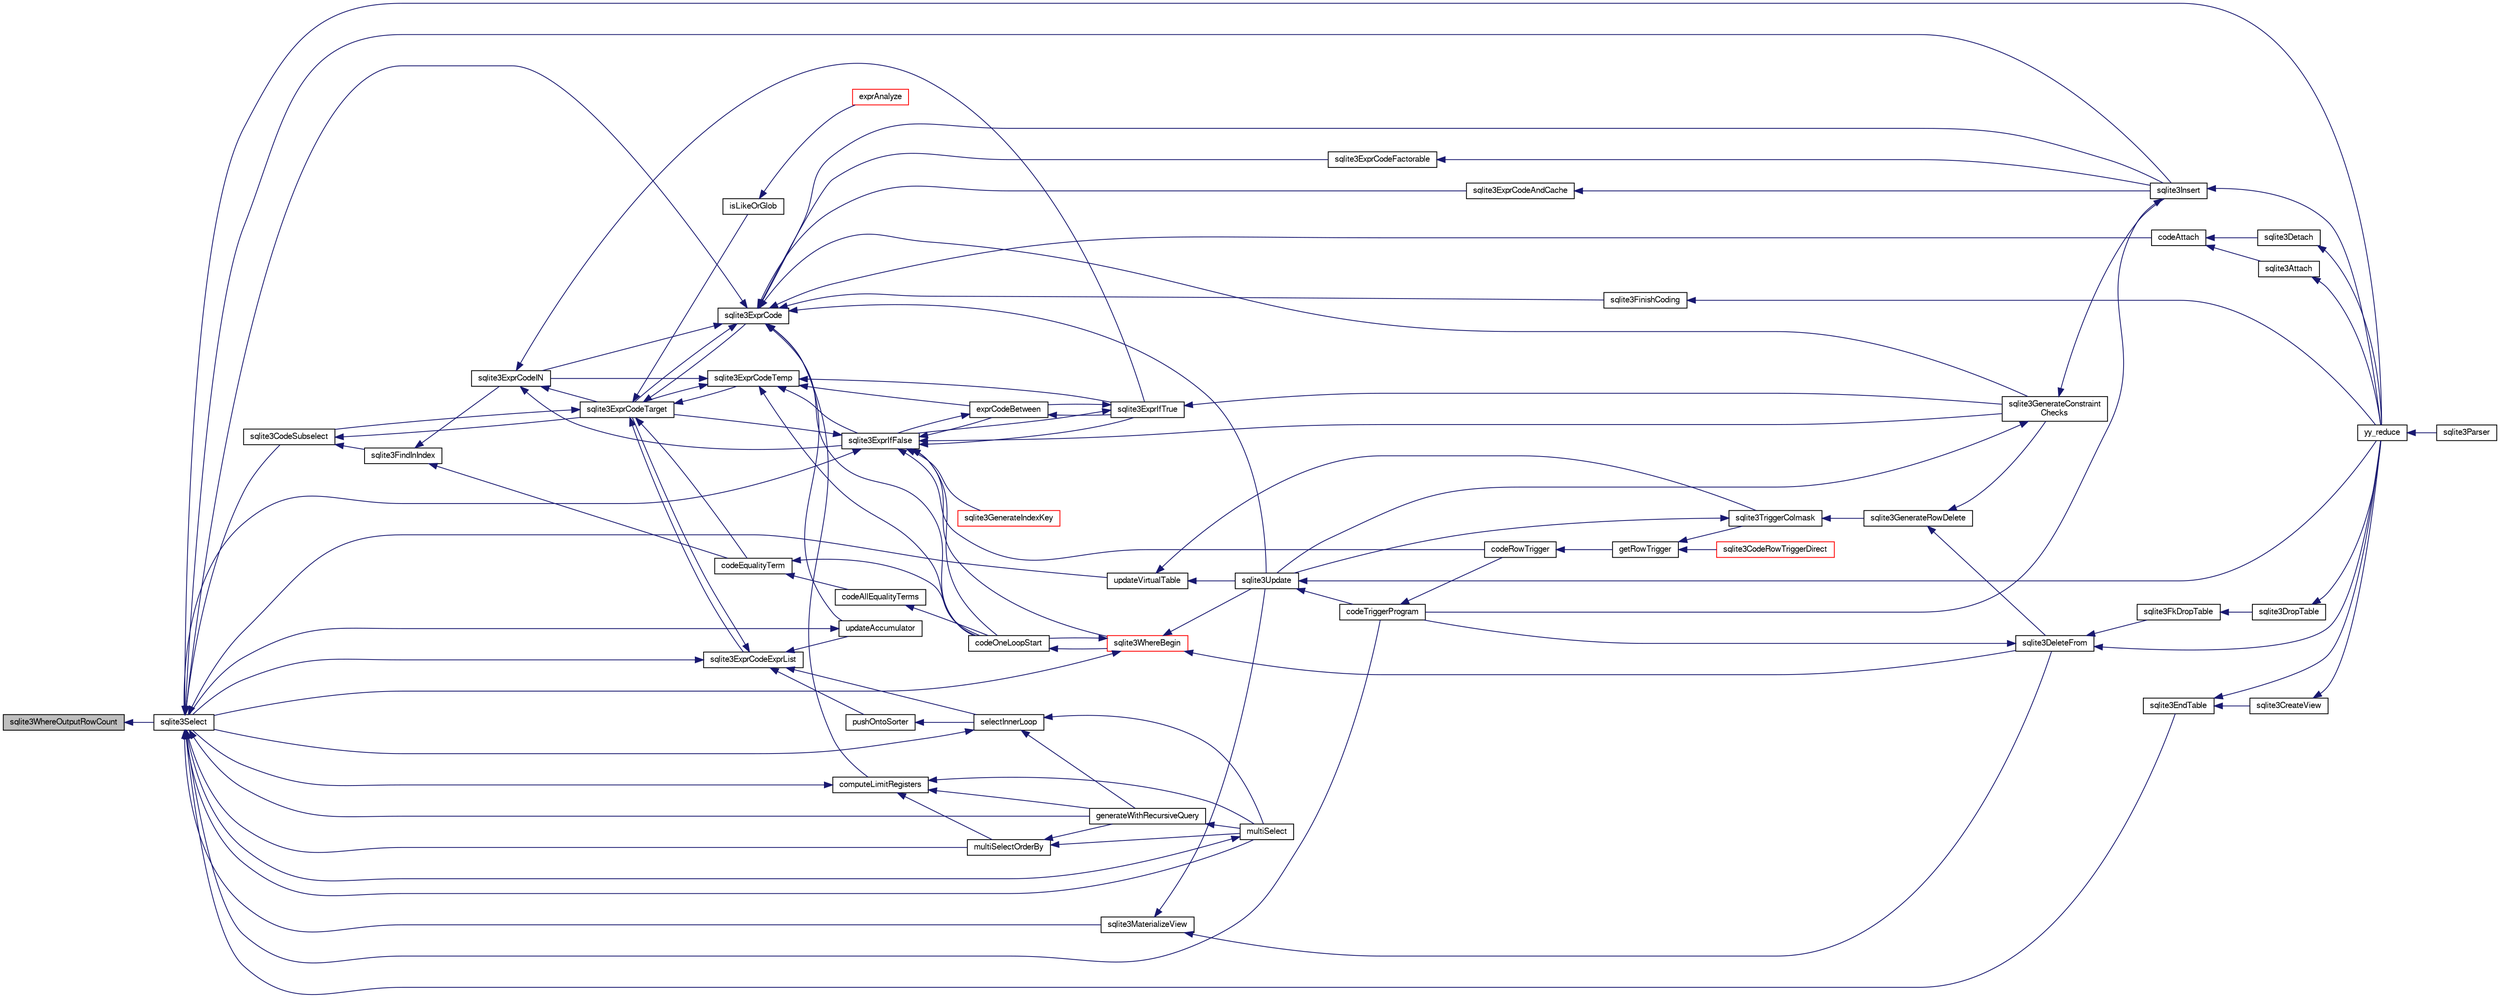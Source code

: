 digraph "sqlite3WhereOutputRowCount"
{
  edge [fontname="FreeSans",fontsize="10",labelfontname="FreeSans",labelfontsize="10"];
  node [fontname="FreeSans",fontsize="10",shape=record];
  rankdir="LR";
  Node818971 [label="sqlite3WhereOutputRowCount",height=0.2,width=0.4,color="black", fillcolor="grey75", style="filled", fontcolor="black"];
  Node818971 -> Node818972 [dir="back",color="midnightblue",fontsize="10",style="solid",fontname="FreeSans"];
  Node818972 [label="sqlite3Select",height=0.2,width=0.4,color="black", fillcolor="white", style="filled",URL="$sqlite3_8c.html#a2465ee8c956209ba4b272477b7c21a45"];
  Node818972 -> Node818973 [dir="back",color="midnightblue",fontsize="10",style="solid",fontname="FreeSans"];
  Node818973 [label="sqlite3CodeSubselect",height=0.2,width=0.4,color="black", fillcolor="white", style="filled",URL="$sqlite3_8c.html#aa69b46d2204a1d1b110107a1be12ee0c"];
  Node818973 -> Node818974 [dir="back",color="midnightblue",fontsize="10",style="solid",fontname="FreeSans"];
  Node818974 [label="sqlite3FindInIndex",height=0.2,width=0.4,color="black", fillcolor="white", style="filled",URL="$sqlite3_8c.html#af7d8c56ab0231f44bb5f87b3fafeffb2"];
  Node818974 -> Node818975 [dir="back",color="midnightblue",fontsize="10",style="solid",fontname="FreeSans"];
  Node818975 [label="sqlite3ExprCodeIN",height=0.2,width=0.4,color="black", fillcolor="white", style="filled",URL="$sqlite3_8c.html#ad9cf4f5b5ffb90c24a4a0900c8626193"];
  Node818975 -> Node818976 [dir="back",color="midnightblue",fontsize="10",style="solid",fontname="FreeSans"];
  Node818976 [label="sqlite3ExprCodeTarget",height=0.2,width=0.4,color="black", fillcolor="white", style="filled",URL="$sqlite3_8c.html#a4f308397a0a3ed299ed31aaa1ae2a293"];
  Node818976 -> Node818973 [dir="back",color="midnightblue",fontsize="10",style="solid",fontname="FreeSans"];
  Node818976 -> Node818977 [dir="back",color="midnightblue",fontsize="10",style="solid",fontname="FreeSans"];
  Node818977 [label="sqlite3ExprCodeTemp",height=0.2,width=0.4,color="black", fillcolor="white", style="filled",URL="$sqlite3_8c.html#a3bc5c1ccb3c5851847e2aeb4a84ae1fc"];
  Node818977 -> Node818975 [dir="back",color="midnightblue",fontsize="10",style="solid",fontname="FreeSans"];
  Node818977 -> Node818976 [dir="back",color="midnightblue",fontsize="10",style="solid",fontname="FreeSans"];
  Node818977 -> Node818978 [dir="back",color="midnightblue",fontsize="10",style="solid",fontname="FreeSans"];
  Node818978 [label="exprCodeBetween",height=0.2,width=0.4,color="black", fillcolor="white", style="filled",URL="$sqlite3_8c.html#abd053493214542bca8f406f42145d173"];
  Node818978 -> Node818979 [dir="back",color="midnightblue",fontsize="10",style="solid",fontname="FreeSans"];
  Node818979 [label="sqlite3ExprIfTrue",height=0.2,width=0.4,color="black", fillcolor="white", style="filled",URL="$sqlite3_8c.html#ad93a55237c23e1b743ab1f59df1a1444"];
  Node818979 -> Node818978 [dir="back",color="midnightblue",fontsize="10",style="solid",fontname="FreeSans"];
  Node818979 -> Node818980 [dir="back",color="midnightblue",fontsize="10",style="solid",fontname="FreeSans"];
  Node818980 [label="sqlite3ExprIfFalse",height=0.2,width=0.4,color="black", fillcolor="white", style="filled",URL="$sqlite3_8c.html#af97ecccb5d56e321e118414b08f65b71"];
  Node818980 -> Node818976 [dir="back",color="midnightblue",fontsize="10",style="solid",fontname="FreeSans"];
  Node818980 -> Node818978 [dir="back",color="midnightblue",fontsize="10",style="solid",fontname="FreeSans"];
  Node818980 -> Node818979 [dir="back",color="midnightblue",fontsize="10",style="solid",fontname="FreeSans"];
  Node818980 -> Node818981 [dir="back",color="midnightblue",fontsize="10",style="solid",fontname="FreeSans"];
  Node818981 [label="sqlite3GenerateIndexKey",height=0.2,width=0.4,color="red", fillcolor="white", style="filled",URL="$sqlite3_8c.html#ab85ac93d5c5e6760f45f07897be7f272"];
  Node818980 -> Node819007 [dir="back",color="midnightblue",fontsize="10",style="solid",fontname="FreeSans"];
  Node819007 [label="sqlite3GenerateConstraint\lChecks",height=0.2,width=0.4,color="black", fillcolor="white", style="filled",URL="$sqlite3_8c.html#aef639c1e6a0c0a67ca6e7690ad931bd2"];
  Node819007 -> Node819005 [dir="back",color="midnightblue",fontsize="10",style="solid",fontname="FreeSans"];
  Node819005 [label="sqlite3Insert",height=0.2,width=0.4,color="black", fillcolor="white", style="filled",URL="$sqlite3_8c.html#a5b17c9c2000bae6bdff8e6be48d7dc2b"];
  Node819005 -> Node818998 [dir="back",color="midnightblue",fontsize="10",style="solid",fontname="FreeSans"];
  Node818998 [label="codeTriggerProgram",height=0.2,width=0.4,color="black", fillcolor="white", style="filled",URL="$sqlite3_8c.html#a120801f59d9281d201d2ff4b2606836e"];
  Node818998 -> Node818999 [dir="back",color="midnightblue",fontsize="10",style="solid",fontname="FreeSans"];
  Node818999 [label="codeRowTrigger",height=0.2,width=0.4,color="black", fillcolor="white", style="filled",URL="$sqlite3_8c.html#a463cea5aaaf388b560b206570a0022fc"];
  Node818999 -> Node819000 [dir="back",color="midnightblue",fontsize="10",style="solid",fontname="FreeSans"];
  Node819000 [label="getRowTrigger",height=0.2,width=0.4,color="black", fillcolor="white", style="filled",URL="$sqlite3_8c.html#a69626ef20b540d1a2b19cf56f3f45689"];
  Node819000 -> Node819001 [dir="back",color="midnightblue",fontsize="10",style="solid",fontname="FreeSans"];
  Node819001 [label="sqlite3CodeRowTriggerDirect",height=0.2,width=0.4,color="red", fillcolor="white", style="filled",URL="$sqlite3_8c.html#ad92829f9001bcf89a0299dad5a48acd4"];
  Node819000 -> Node819006 [dir="back",color="midnightblue",fontsize="10",style="solid",fontname="FreeSans"];
  Node819006 [label="sqlite3TriggerColmask",height=0.2,width=0.4,color="black", fillcolor="white", style="filled",URL="$sqlite3_8c.html#acace8e99e37ae5e84ea03c65e820c540"];
  Node819006 -> Node818994 [dir="back",color="midnightblue",fontsize="10",style="solid",fontname="FreeSans"];
  Node818994 [label="sqlite3GenerateRowDelete",height=0.2,width=0.4,color="black", fillcolor="white", style="filled",URL="$sqlite3_8c.html#a2c76cbf3027fc18fdbb8cb4cd96b77d9"];
  Node818994 -> Node818995 [dir="back",color="midnightblue",fontsize="10",style="solid",fontname="FreeSans"];
  Node818995 [label="sqlite3DeleteFrom",height=0.2,width=0.4,color="black", fillcolor="white", style="filled",URL="$sqlite3_8c.html#ab9b4b45349188b49eabb23f94608a091"];
  Node818995 -> Node818996 [dir="back",color="midnightblue",fontsize="10",style="solid",fontname="FreeSans"];
  Node818996 [label="sqlite3FkDropTable",height=0.2,width=0.4,color="black", fillcolor="white", style="filled",URL="$sqlite3_8c.html#a1218c6fc74e89152ceaa4760e82f5ef9"];
  Node818996 -> Node818997 [dir="back",color="midnightblue",fontsize="10",style="solid",fontname="FreeSans"];
  Node818997 [label="sqlite3DropTable",height=0.2,width=0.4,color="black", fillcolor="white", style="filled",URL="$sqlite3_8c.html#a5534f77364b5568783c0e50db3c9defb"];
  Node818997 -> Node818985 [dir="back",color="midnightblue",fontsize="10",style="solid",fontname="FreeSans"];
  Node818985 [label="yy_reduce",height=0.2,width=0.4,color="black", fillcolor="white", style="filled",URL="$sqlite3_8c.html#a7c419a9b25711c666a9a2449ef377f14"];
  Node818985 -> Node818986 [dir="back",color="midnightblue",fontsize="10",style="solid",fontname="FreeSans"];
  Node818986 [label="sqlite3Parser",height=0.2,width=0.4,color="black", fillcolor="white", style="filled",URL="$sqlite3_8c.html#a0327d71a5fabe0b6a343d78a2602e72a"];
  Node818995 -> Node818998 [dir="back",color="midnightblue",fontsize="10",style="solid",fontname="FreeSans"];
  Node818995 -> Node818985 [dir="back",color="midnightblue",fontsize="10",style="solid",fontname="FreeSans"];
  Node818994 -> Node819007 [dir="back",color="midnightblue",fontsize="10",style="solid",fontname="FreeSans"];
  Node819006 -> Node819003 [dir="back",color="midnightblue",fontsize="10",style="solid",fontname="FreeSans"];
  Node819003 [label="sqlite3Update",height=0.2,width=0.4,color="black", fillcolor="white", style="filled",URL="$sqlite3_8c.html#ac5aa67c46e8cc8174566fabe6809fafa"];
  Node819003 -> Node818998 [dir="back",color="midnightblue",fontsize="10",style="solid",fontname="FreeSans"];
  Node819003 -> Node818985 [dir="back",color="midnightblue",fontsize="10",style="solid",fontname="FreeSans"];
  Node819005 -> Node818985 [dir="back",color="midnightblue",fontsize="10",style="solid",fontname="FreeSans"];
  Node819007 -> Node819003 [dir="back",color="midnightblue",fontsize="10",style="solid",fontname="FreeSans"];
  Node818980 -> Node818972 [dir="back",color="midnightblue",fontsize="10",style="solid",fontname="FreeSans"];
  Node818980 -> Node818999 [dir="back",color="midnightblue",fontsize="10",style="solid",fontname="FreeSans"];
  Node818980 -> Node819013 [dir="back",color="midnightblue",fontsize="10",style="solid",fontname="FreeSans"];
  Node819013 [label="codeOneLoopStart",height=0.2,width=0.4,color="black", fillcolor="white", style="filled",URL="$sqlite3_8c.html#aa868875120b151c169cc79139ed6e008"];
  Node819013 -> Node819010 [dir="back",color="midnightblue",fontsize="10",style="solid",fontname="FreeSans"];
  Node819010 [label="sqlite3WhereBegin",height=0.2,width=0.4,color="red", fillcolor="white", style="filled",URL="$sqlite3_8c.html#acad049f5c9a96a8118cffd5e5ce89f7c"];
  Node819010 -> Node818995 [dir="back",color="midnightblue",fontsize="10",style="solid",fontname="FreeSans"];
  Node819010 -> Node818972 [dir="back",color="midnightblue",fontsize="10",style="solid",fontname="FreeSans"];
  Node819010 -> Node819003 [dir="back",color="midnightblue",fontsize="10",style="solid",fontname="FreeSans"];
  Node819010 -> Node819013 [dir="back",color="midnightblue",fontsize="10",style="solid",fontname="FreeSans"];
  Node818980 -> Node819010 [dir="back",color="midnightblue",fontsize="10",style="solid",fontname="FreeSans"];
  Node818979 -> Node819007 [dir="back",color="midnightblue",fontsize="10",style="solid",fontname="FreeSans"];
  Node818978 -> Node818980 [dir="back",color="midnightblue",fontsize="10",style="solid",fontname="FreeSans"];
  Node818977 -> Node818979 [dir="back",color="midnightblue",fontsize="10",style="solid",fontname="FreeSans"];
  Node818977 -> Node818980 [dir="back",color="midnightblue",fontsize="10",style="solid",fontname="FreeSans"];
  Node818977 -> Node819013 [dir="back",color="midnightblue",fontsize="10",style="solid",fontname="FreeSans"];
  Node818976 -> Node819014 [dir="back",color="midnightblue",fontsize="10",style="solid",fontname="FreeSans"];
  Node819014 [label="sqlite3ExprCode",height=0.2,width=0.4,color="black", fillcolor="white", style="filled",URL="$sqlite3_8c.html#a75f270fb0b111b86924cca4ea507b417"];
  Node819014 -> Node818975 [dir="back",color="midnightblue",fontsize="10",style="solid",fontname="FreeSans"];
  Node819014 -> Node818976 [dir="back",color="midnightblue",fontsize="10",style="solid",fontname="FreeSans"];
  Node819014 -> Node819015 [dir="back",color="midnightblue",fontsize="10",style="solid",fontname="FreeSans"];
  Node819015 [label="sqlite3ExprCodeFactorable",height=0.2,width=0.4,color="black", fillcolor="white", style="filled",URL="$sqlite3_8c.html#a843f7fd58eec5a683c1fd8435fcd1e84"];
  Node819015 -> Node819005 [dir="back",color="midnightblue",fontsize="10",style="solid",fontname="FreeSans"];
  Node819014 -> Node819016 [dir="back",color="midnightblue",fontsize="10",style="solid",fontname="FreeSans"];
  Node819016 [label="sqlite3ExprCodeAndCache",height=0.2,width=0.4,color="black", fillcolor="white", style="filled",URL="$sqlite3_8c.html#ae3e46527d9b7fc9cb9236d21a5e6b1d8"];
  Node819016 -> Node819005 [dir="back",color="midnightblue",fontsize="10",style="solid",fontname="FreeSans"];
  Node819014 -> Node819017 [dir="back",color="midnightblue",fontsize="10",style="solid",fontname="FreeSans"];
  Node819017 [label="codeAttach",height=0.2,width=0.4,color="black", fillcolor="white", style="filled",URL="$sqlite3_8c.html#ade4e9e30d828a19c191fdcb098676d5b"];
  Node819017 -> Node819018 [dir="back",color="midnightblue",fontsize="10",style="solid",fontname="FreeSans"];
  Node819018 [label="sqlite3Detach",height=0.2,width=0.4,color="black", fillcolor="white", style="filled",URL="$sqlite3_8c.html#ab1a5a0b01c7560aef5e0b8603a68747d"];
  Node819018 -> Node818985 [dir="back",color="midnightblue",fontsize="10",style="solid",fontname="FreeSans"];
  Node819017 -> Node819019 [dir="back",color="midnightblue",fontsize="10",style="solid",fontname="FreeSans"];
  Node819019 [label="sqlite3Attach",height=0.2,width=0.4,color="black", fillcolor="white", style="filled",URL="$sqlite3_8c.html#ae0907fe0b43cc1b4c7e6a16213e8546f"];
  Node819019 -> Node818985 [dir="back",color="midnightblue",fontsize="10",style="solid",fontname="FreeSans"];
  Node819014 -> Node819020 [dir="back",color="midnightblue",fontsize="10",style="solid",fontname="FreeSans"];
  Node819020 [label="sqlite3FinishCoding",height=0.2,width=0.4,color="black", fillcolor="white", style="filled",URL="$sqlite3_8c.html#a651bc5b446c276c092705856d995b278"];
  Node819020 -> Node818985 [dir="back",color="midnightblue",fontsize="10",style="solid",fontname="FreeSans"];
  Node819014 -> Node819005 [dir="back",color="midnightblue",fontsize="10",style="solid",fontname="FreeSans"];
  Node819014 -> Node819007 [dir="back",color="midnightblue",fontsize="10",style="solid",fontname="FreeSans"];
  Node819014 -> Node819021 [dir="back",color="midnightblue",fontsize="10",style="solid",fontname="FreeSans"];
  Node819021 [label="computeLimitRegisters",height=0.2,width=0.4,color="black", fillcolor="white", style="filled",URL="$sqlite3_8c.html#ae9d37055e4905929b6f6cda5461e2f37"];
  Node819021 -> Node819022 [dir="back",color="midnightblue",fontsize="10",style="solid",fontname="FreeSans"];
  Node819022 [label="generateWithRecursiveQuery",height=0.2,width=0.4,color="black", fillcolor="white", style="filled",URL="$sqlite3_8c.html#ade2c3663fa9c3b9676507984b9483942"];
  Node819022 -> Node819023 [dir="back",color="midnightblue",fontsize="10",style="solid",fontname="FreeSans"];
  Node819023 [label="multiSelect",height=0.2,width=0.4,color="black", fillcolor="white", style="filled",URL="$sqlite3_8c.html#a6456c61f3d9b2389738753cedfa24fa7"];
  Node819023 -> Node818972 [dir="back",color="midnightblue",fontsize="10",style="solid",fontname="FreeSans"];
  Node819021 -> Node819023 [dir="back",color="midnightblue",fontsize="10",style="solid",fontname="FreeSans"];
  Node819021 -> Node819024 [dir="back",color="midnightblue",fontsize="10",style="solid",fontname="FreeSans"];
  Node819024 [label="multiSelectOrderBy",height=0.2,width=0.4,color="black", fillcolor="white", style="filled",URL="$sqlite3_8c.html#afcdb8488c6f4dfdadaf9f04bca35b808"];
  Node819024 -> Node819022 [dir="back",color="midnightblue",fontsize="10",style="solid",fontname="FreeSans"];
  Node819024 -> Node819023 [dir="back",color="midnightblue",fontsize="10",style="solid",fontname="FreeSans"];
  Node819021 -> Node818972 [dir="back",color="midnightblue",fontsize="10",style="solid",fontname="FreeSans"];
  Node819014 -> Node819025 [dir="back",color="midnightblue",fontsize="10",style="solid",fontname="FreeSans"];
  Node819025 [label="updateAccumulator",height=0.2,width=0.4,color="black", fillcolor="white", style="filled",URL="$sqlite3_8c.html#a1681660dd3ecd50c8727d6e56a537bd9"];
  Node819025 -> Node818972 [dir="back",color="midnightblue",fontsize="10",style="solid",fontname="FreeSans"];
  Node819014 -> Node818972 [dir="back",color="midnightblue",fontsize="10",style="solid",fontname="FreeSans"];
  Node819014 -> Node819003 [dir="back",color="midnightblue",fontsize="10",style="solid",fontname="FreeSans"];
  Node819014 -> Node819013 [dir="back",color="midnightblue",fontsize="10",style="solid",fontname="FreeSans"];
  Node818976 -> Node819026 [dir="back",color="midnightblue",fontsize="10",style="solid",fontname="FreeSans"];
  Node819026 [label="sqlite3ExprCodeExprList",height=0.2,width=0.4,color="black", fillcolor="white", style="filled",URL="$sqlite3_8c.html#a05b2b3dc3de7565de24eb3a2ff4e9566"];
  Node819026 -> Node818976 [dir="back",color="midnightblue",fontsize="10",style="solid",fontname="FreeSans"];
  Node819026 -> Node819027 [dir="back",color="midnightblue",fontsize="10",style="solid",fontname="FreeSans"];
  Node819027 [label="pushOntoSorter",height=0.2,width=0.4,color="black", fillcolor="white", style="filled",URL="$sqlite3_8c.html#a4555397beb584a386e7739cf022a6651"];
  Node819027 -> Node819028 [dir="back",color="midnightblue",fontsize="10",style="solid",fontname="FreeSans"];
  Node819028 [label="selectInnerLoop",height=0.2,width=0.4,color="black", fillcolor="white", style="filled",URL="$sqlite3_8c.html#ababe0933661ebe67eb0e6074bb1fd411"];
  Node819028 -> Node819022 [dir="back",color="midnightblue",fontsize="10",style="solid",fontname="FreeSans"];
  Node819028 -> Node819023 [dir="back",color="midnightblue",fontsize="10",style="solid",fontname="FreeSans"];
  Node819028 -> Node818972 [dir="back",color="midnightblue",fontsize="10",style="solid",fontname="FreeSans"];
  Node819026 -> Node819028 [dir="back",color="midnightblue",fontsize="10",style="solid",fontname="FreeSans"];
  Node819026 -> Node819025 [dir="back",color="midnightblue",fontsize="10",style="solid",fontname="FreeSans"];
  Node819026 -> Node818972 [dir="back",color="midnightblue",fontsize="10",style="solid",fontname="FreeSans"];
  Node818976 -> Node819029 [dir="back",color="midnightblue",fontsize="10",style="solid",fontname="FreeSans"];
  Node819029 [label="isLikeOrGlob",height=0.2,width=0.4,color="black", fillcolor="white", style="filled",URL="$sqlite3_8c.html#a6c38e495198bf8976f68d1a6ebd74a50"];
  Node819029 -> Node819030 [dir="back",color="midnightblue",fontsize="10",style="solid",fontname="FreeSans"];
  Node819030 [label="exprAnalyze",height=0.2,width=0.4,color="red", fillcolor="white", style="filled",URL="$sqlite3_8c.html#acb10e48c9a4184a4edd9bfd5b14ad0b7"];
  Node818976 -> Node819038 [dir="back",color="midnightblue",fontsize="10",style="solid",fontname="FreeSans"];
  Node819038 [label="codeEqualityTerm",height=0.2,width=0.4,color="black", fillcolor="white", style="filled",URL="$sqlite3_8c.html#ad88a57073f031452c9843e97f15acc47"];
  Node819038 -> Node819039 [dir="back",color="midnightblue",fontsize="10",style="solid",fontname="FreeSans"];
  Node819039 [label="codeAllEqualityTerms",height=0.2,width=0.4,color="black", fillcolor="white", style="filled",URL="$sqlite3_8c.html#a3095598b812500a4efe41bf17cd49381"];
  Node819039 -> Node819013 [dir="back",color="midnightblue",fontsize="10",style="solid",fontname="FreeSans"];
  Node819038 -> Node819013 [dir="back",color="midnightblue",fontsize="10",style="solid",fontname="FreeSans"];
  Node818975 -> Node818979 [dir="back",color="midnightblue",fontsize="10",style="solid",fontname="FreeSans"];
  Node818975 -> Node818980 [dir="back",color="midnightblue",fontsize="10",style="solid",fontname="FreeSans"];
  Node818974 -> Node819038 [dir="back",color="midnightblue",fontsize="10",style="solid",fontname="FreeSans"];
  Node818973 -> Node818976 [dir="back",color="midnightblue",fontsize="10",style="solid",fontname="FreeSans"];
  Node818972 -> Node818988 [dir="back",color="midnightblue",fontsize="10",style="solid",fontname="FreeSans"];
  Node818988 [label="sqlite3EndTable",height=0.2,width=0.4,color="black", fillcolor="white", style="filled",URL="$sqlite3_8c.html#a7b5f2c66c0f0b6f819d970ca389768b0"];
  Node818988 -> Node818989 [dir="back",color="midnightblue",fontsize="10",style="solid",fontname="FreeSans"];
  Node818989 [label="sqlite3CreateView",height=0.2,width=0.4,color="black", fillcolor="white", style="filled",URL="$sqlite3_8c.html#a9d85cb00ff71dee5cd9a019503a6982e"];
  Node818989 -> Node818985 [dir="back",color="midnightblue",fontsize="10",style="solid",fontname="FreeSans"];
  Node818988 -> Node818985 [dir="back",color="midnightblue",fontsize="10",style="solid",fontname="FreeSans"];
  Node818972 -> Node819040 [dir="back",color="midnightblue",fontsize="10",style="solid",fontname="FreeSans"];
  Node819040 [label="sqlite3MaterializeView",height=0.2,width=0.4,color="black", fillcolor="white", style="filled",URL="$sqlite3_8c.html#a4557984b0b75f998fb0c3f231c9b1def"];
  Node819040 -> Node818995 [dir="back",color="midnightblue",fontsize="10",style="solid",fontname="FreeSans"];
  Node819040 -> Node819003 [dir="back",color="midnightblue",fontsize="10",style="solid",fontname="FreeSans"];
  Node818972 -> Node819005 [dir="back",color="midnightblue",fontsize="10",style="solid",fontname="FreeSans"];
  Node818972 -> Node819022 [dir="back",color="midnightblue",fontsize="10",style="solid",fontname="FreeSans"];
  Node818972 -> Node819023 [dir="back",color="midnightblue",fontsize="10",style="solid",fontname="FreeSans"];
  Node818972 -> Node819024 [dir="back",color="midnightblue",fontsize="10",style="solid",fontname="FreeSans"];
  Node818972 -> Node818998 [dir="back",color="midnightblue",fontsize="10",style="solid",fontname="FreeSans"];
  Node818972 -> Node819041 [dir="back",color="midnightblue",fontsize="10",style="solid",fontname="FreeSans"];
  Node819041 [label="updateVirtualTable",height=0.2,width=0.4,color="black", fillcolor="white", style="filled",URL="$sqlite3_8c.html#a740220531db9293c39a2cdd7da3f74e1"];
  Node819041 -> Node819006 [dir="back",color="midnightblue",fontsize="10",style="solid",fontname="FreeSans"];
  Node819041 -> Node819003 [dir="back",color="midnightblue",fontsize="10",style="solid",fontname="FreeSans"];
  Node818972 -> Node818985 [dir="back",color="midnightblue",fontsize="10",style="solid",fontname="FreeSans"];
}
